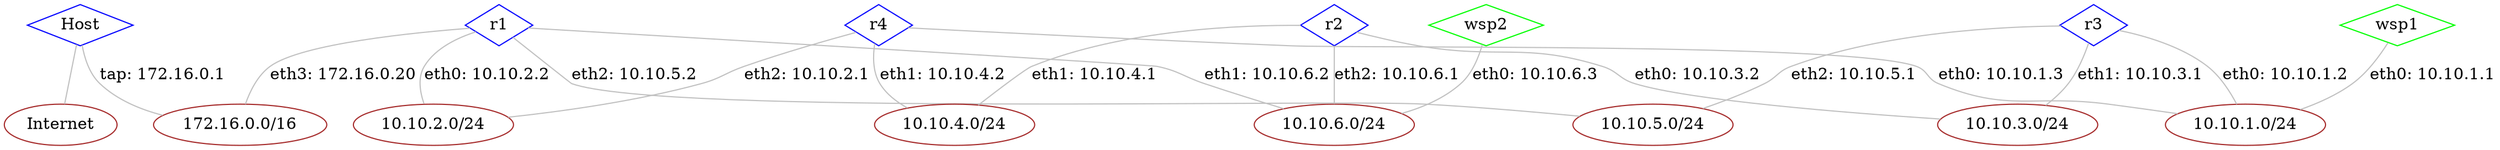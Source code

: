 graph G {
edge [len=1.5];
node [shape=diamond, color="green"];
Host [color="blue"];
r1 [color="blue"];
r2 [color="blue"];
r3 [color="blue"];
r4 [color="blue"];
wsp1;
wsp2;
node [shape=ellipse, color="brown"];
lan2 [label="10.10.2.0/24"];
lan4 [label="10.10.4.0/24"];
lan1 [label="10.10.1.0/24"];
lan6 [label="10.10.6.0/24"];
lan1 [label="10.10.1.0/24"];
tap [label="172.16.0.0/16"];
lan5 [label="10.10.5.0/24"];
lan6 [label="10.10.6.0/24"];
lan2 [label="10.10.2.0/24"];
lan6 [label="10.10.6.0/24"];
lan4 [label="10.10.4.0/24"];
lan3 [label="10.10.3.0/24"];
lan5 [label="10.10.5.0/24"];
lan3 [label="10.10.3.0/24"];
lan1 [label="10.10.1.0/24"];
Internet [label="Internet"];
tap [label="172.16.0.0/16"];
Host -- Internet [color="gray"];
Host -- tap [label="tap: 172.16.0.1", color="gray"];
r1 -- tap [label="eth3: 172.16.0.20", color="gray"];
r1 -- lan5 [label="eth2: 10.10.5.2", color="gray"];
r1 -- lan6 [label="eth1: 10.10.6.2", color="gray"];
r1 -- lan2 [label="eth0: 10.10.2.2", color="gray"];
r2 -- lan6 [label="eth2: 10.10.6.1", color="gray"];
r2 -- lan4 [label="eth1: 10.10.4.1", color="gray"];
r2 -- lan3 [label="eth0: 10.10.3.2", color="gray"];
r3 -- lan5 [label="eth2: 10.10.5.1", color="gray"];
r3 -- lan3 [label="eth1: 10.10.3.1", color="gray"];
r3 -- lan1 [label="eth0: 10.10.1.2", color="gray"];
r4 -- lan2 [label="eth2: 10.10.2.1", color="gray"];
r4 -- lan4 [label="eth1: 10.10.4.2", color="gray"];
r4 -- lan1 [label="eth0: 10.10.1.3", color="gray"];
wsp1 -- lan1 [label="eth0: 10.10.1.1", color="gray"];
wsp2 -- lan6 [label="eth0: 10.10.6.3", color="gray"];
}
